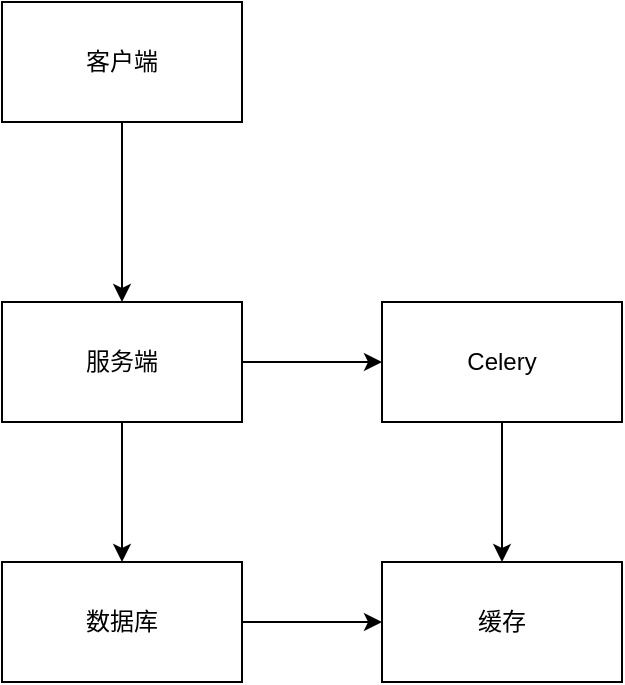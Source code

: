 <mxfile version="21.1.1" type="github">
  <diagram id="RAASg_6fs2K5VwO5oAlz" name="第 1 页">
    <mxGraphModel dx="1434" dy="750" grid="1" gridSize="10" guides="1" tooltips="1" connect="1" arrows="1" fold="1" page="1" pageScale="1" pageWidth="827" pageHeight="1169" math="0" shadow="0">
      <root>
        <mxCell id="0" />
        <mxCell id="1" parent="0" />
        <mxCell id="nIZ4T1XGIyiWmsCvsnDt-6" style="edgeStyle=orthogonalEdgeStyle;rounded=0;orthogonalLoop=1;jettySize=auto;html=1;exitX=0.5;exitY=1;exitDx=0;exitDy=0;entryX=0.5;entryY=0;entryDx=0;entryDy=0;" edge="1" parent="1" source="nIZ4T1XGIyiWmsCvsnDt-1" target="nIZ4T1XGIyiWmsCvsnDt-2">
          <mxGeometry relative="1" as="geometry" />
        </mxCell>
        <mxCell id="nIZ4T1XGIyiWmsCvsnDt-1" value="客户端" style="rounded=0;whiteSpace=wrap;html=1;" vertex="1" parent="1">
          <mxGeometry x="260" y="210" width="120" height="60" as="geometry" />
        </mxCell>
        <mxCell id="nIZ4T1XGIyiWmsCvsnDt-7" style="edgeStyle=orthogonalEdgeStyle;rounded=0;orthogonalLoop=1;jettySize=auto;html=1;exitX=0.5;exitY=1;exitDx=0;exitDy=0;entryX=0.5;entryY=0;entryDx=0;entryDy=0;" edge="1" parent="1" source="nIZ4T1XGIyiWmsCvsnDt-2" target="nIZ4T1XGIyiWmsCvsnDt-4">
          <mxGeometry relative="1" as="geometry" />
        </mxCell>
        <mxCell id="nIZ4T1XGIyiWmsCvsnDt-8" style="edgeStyle=orthogonalEdgeStyle;rounded=0;orthogonalLoop=1;jettySize=auto;html=1;exitX=1;exitY=0.5;exitDx=0;exitDy=0;entryX=0;entryY=0.5;entryDx=0;entryDy=0;" edge="1" parent="1" source="nIZ4T1XGIyiWmsCvsnDt-2" target="nIZ4T1XGIyiWmsCvsnDt-3">
          <mxGeometry relative="1" as="geometry" />
        </mxCell>
        <mxCell id="nIZ4T1XGIyiWmsCvsnDt-2" value="服务端" style="rounded=0;whiteSpace=wrap;html=1;" vertex="1" parent="1">
          <mxGeometry x="260" y="360" width="120" height="60" as="geometry" />
        </mxCell>
        <mxCell id="nIZ4T1XGIyiWmsCvsnDt-10" style="edgeStyle=orthogonalEdgeStyle;rounded=0;orthogonalLoop=1;jettySize=auto;html=1;exitX=0.5;exitY=1;exitDx=0;exitDy=0;entryX=0.5;entryY=0;entryDx=0;entryDy=0;" edge="1" parent="1" source="nIZ4T1XGIyiWmsCvsnDt-3" target="nIZ4T1XGIyiWmsCvsnDt-5">
          <mxGeometry relative="1" as="geometry" />
        </mxCell>
        <mxCell id="nIZ4T1XGIyiWmsCvsnDt-3" value="Celery" style="rounded=0;whiteSpace=wrap;html=1;" vertex="1" parent="1">
          <mxGeometry x="450" y="360" width="120" height="60" as="geometry" />
        </mxCell>
        <mxCell id="nIZ4T1XGIyiWmsCvsnDt-9" style="edgeStyle=orthogonalEdgeStyle;rounded=0;orthogonalLoop=1;jettySize=auto;html=1;exitX=1;exitY=0.5;exitDx=0;exitDy=0;entryX=0;entryY=0.5;entryDx=0;entryDy=0;" edge="1" parent="1" source="nIZ4T1XGIyiWmsCvsnDt-4" target="nIZ4T1XGIyiWmsCvsnDt-5">
          <mxGeometry relative="1" as="geometry" />
        </mxCell>
        <mxCell id="nIZ4T1XGIyiWmsCvsnDt-4" value="数据库" style="rounded=0;whiteSpace=wrap;html=1;" vertex="1" parent="1">
          <mxGeometry x="260" y="490" width="120" height="60" as="geometry" />
        </mxCell>
        <mxCell id="nIZ4T1XGIyiWmsCvsnDt-5" value="缓存" style="rounded=0;whiteSpace=wrap;html=1;" vertex="1" parent="1">
          <mxGeometry x="450" y="490" width="120" height="60" as="geometry" />
        </mxCell>
      </root>
    </mxGraphModel>
  </diagram>
</mxfile>

